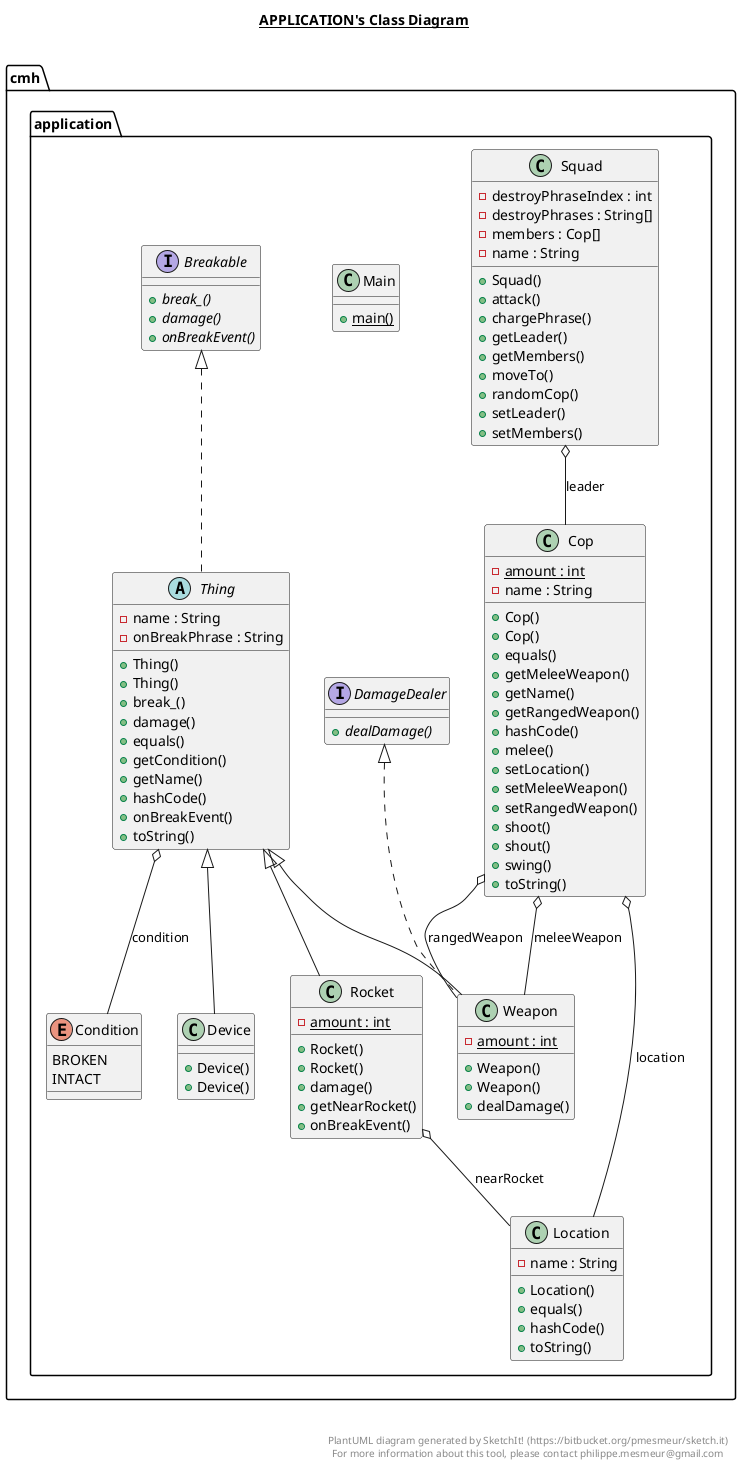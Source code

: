 @startuml

title __APPLICATION's Class Diagram__\n

  namespace cmh.application {
    interface cmh.application.Breakable {
        {abstract} + break_()
        {abstract} + damage()
        {abstract} + onBreakEvent()
    }
  }
  

  namespace cmh.application {
    enum Condition {
      BROKEN
      INTACT
    }
  }
  

  namespace cmh.application {
    class cmh.application.Cop {
        {static} - amount : int
        - name : String
        + Cop()
        + Cop()
        + equals()
        + getMeleeWeapon()
        + getName()
        + getRangedWeapon()
        + hashCode()
        + melee()
        + setLocation()
        + setMeleeWeapon()
        + setRangedWeapon()
        + shoot()
        + shout()
        + swing()
        + toString()
    }
  }
  

  namespace cmh.application {
    interface cmh.application.DamageDealer {
        {abstract} + dealDamage()
    }
  }
  

  namespace cmh.application {
    class cmh.application.Device {
        + Device()
        + Device()
    }
  }
  

  namespace cmh.application {
    class cmh.application.Location {
        - name : String
        + Location()
        + equals()
        + hashCode()
        + toString()
    }
  }
  

  namespace cmh.application {
    class cmh.application.Main {
        {static} + main()
    }
  }
  

  namespace cmh.application {
    class cmh.application.Rocket {
        {static} - amount : int
        + Rocket()
        + Rocket()
        + damage()
        + getNearRocket()
        + onBreakEvent()
    }
  }
  

  namespace cmh.application {
    class cmh.application.Squad {
        - destroyPhraseIndex : int
        - destroyPhrases : String[]
        - members : Cop[]
        - name : String
        + Squad()
        + attack()
        + chargePhrase()
        + getLeader()
        + getMembers()
        + moveTo()
        + randomCop()
        + setLeader()
        + setMembers()
    }
  }
  

  namespace cmh.application {
    abstract class cmh.application.Thing {
        - name : String
        - onBreakPhrase : String
        + Thing()
        + Thing()
        + break_()
        + damage()
        + equals()
        + getCondition()
        + getName()
        + hashCode()
        + onBreakEvent()
        + toString()
    }
  }
  

  namespace cmh.application {
    class cmh.application.Weapon {
        {static} - amount : int
        + Weapon()
        + Weapon()
        + dealDamage()
    }
  }
  

  cmh.application.Cop o-- cmh.application.Location : location
  cmh.application.Cop o-- cmh.application.Weapon : meleeWeapon
  cmh.application.Cop o-- cmh.application.Weapon : rangedWeapon
  cmh.application.Device -up-|> cmh.application.Thing
  cmh.application.Rocket -up-|> cmh.application.Thing
  cmh.application.Rocket o-- cmh.application.Location : nearRocket
  cmh.application.Squad o-- cmh.application.Cop : leader
  cmh.application.Thing .up.|> cmh.application.Breakable
  cmh.application.Thing o-- cmh.application.Condition : condition
  cmh.application.Weapon .up.|> cmh.application.DamageDealer
  cmh.application.Weapon -up-|> cmh.application.Thing


right footer


PlantUML diagram generated by SketchIt! (https://bitbucket.org/pmesmeur/sketch.it)
For more information about this tool, please contact philippe.mesmeur@gmail.com
endfooter

@enduml
